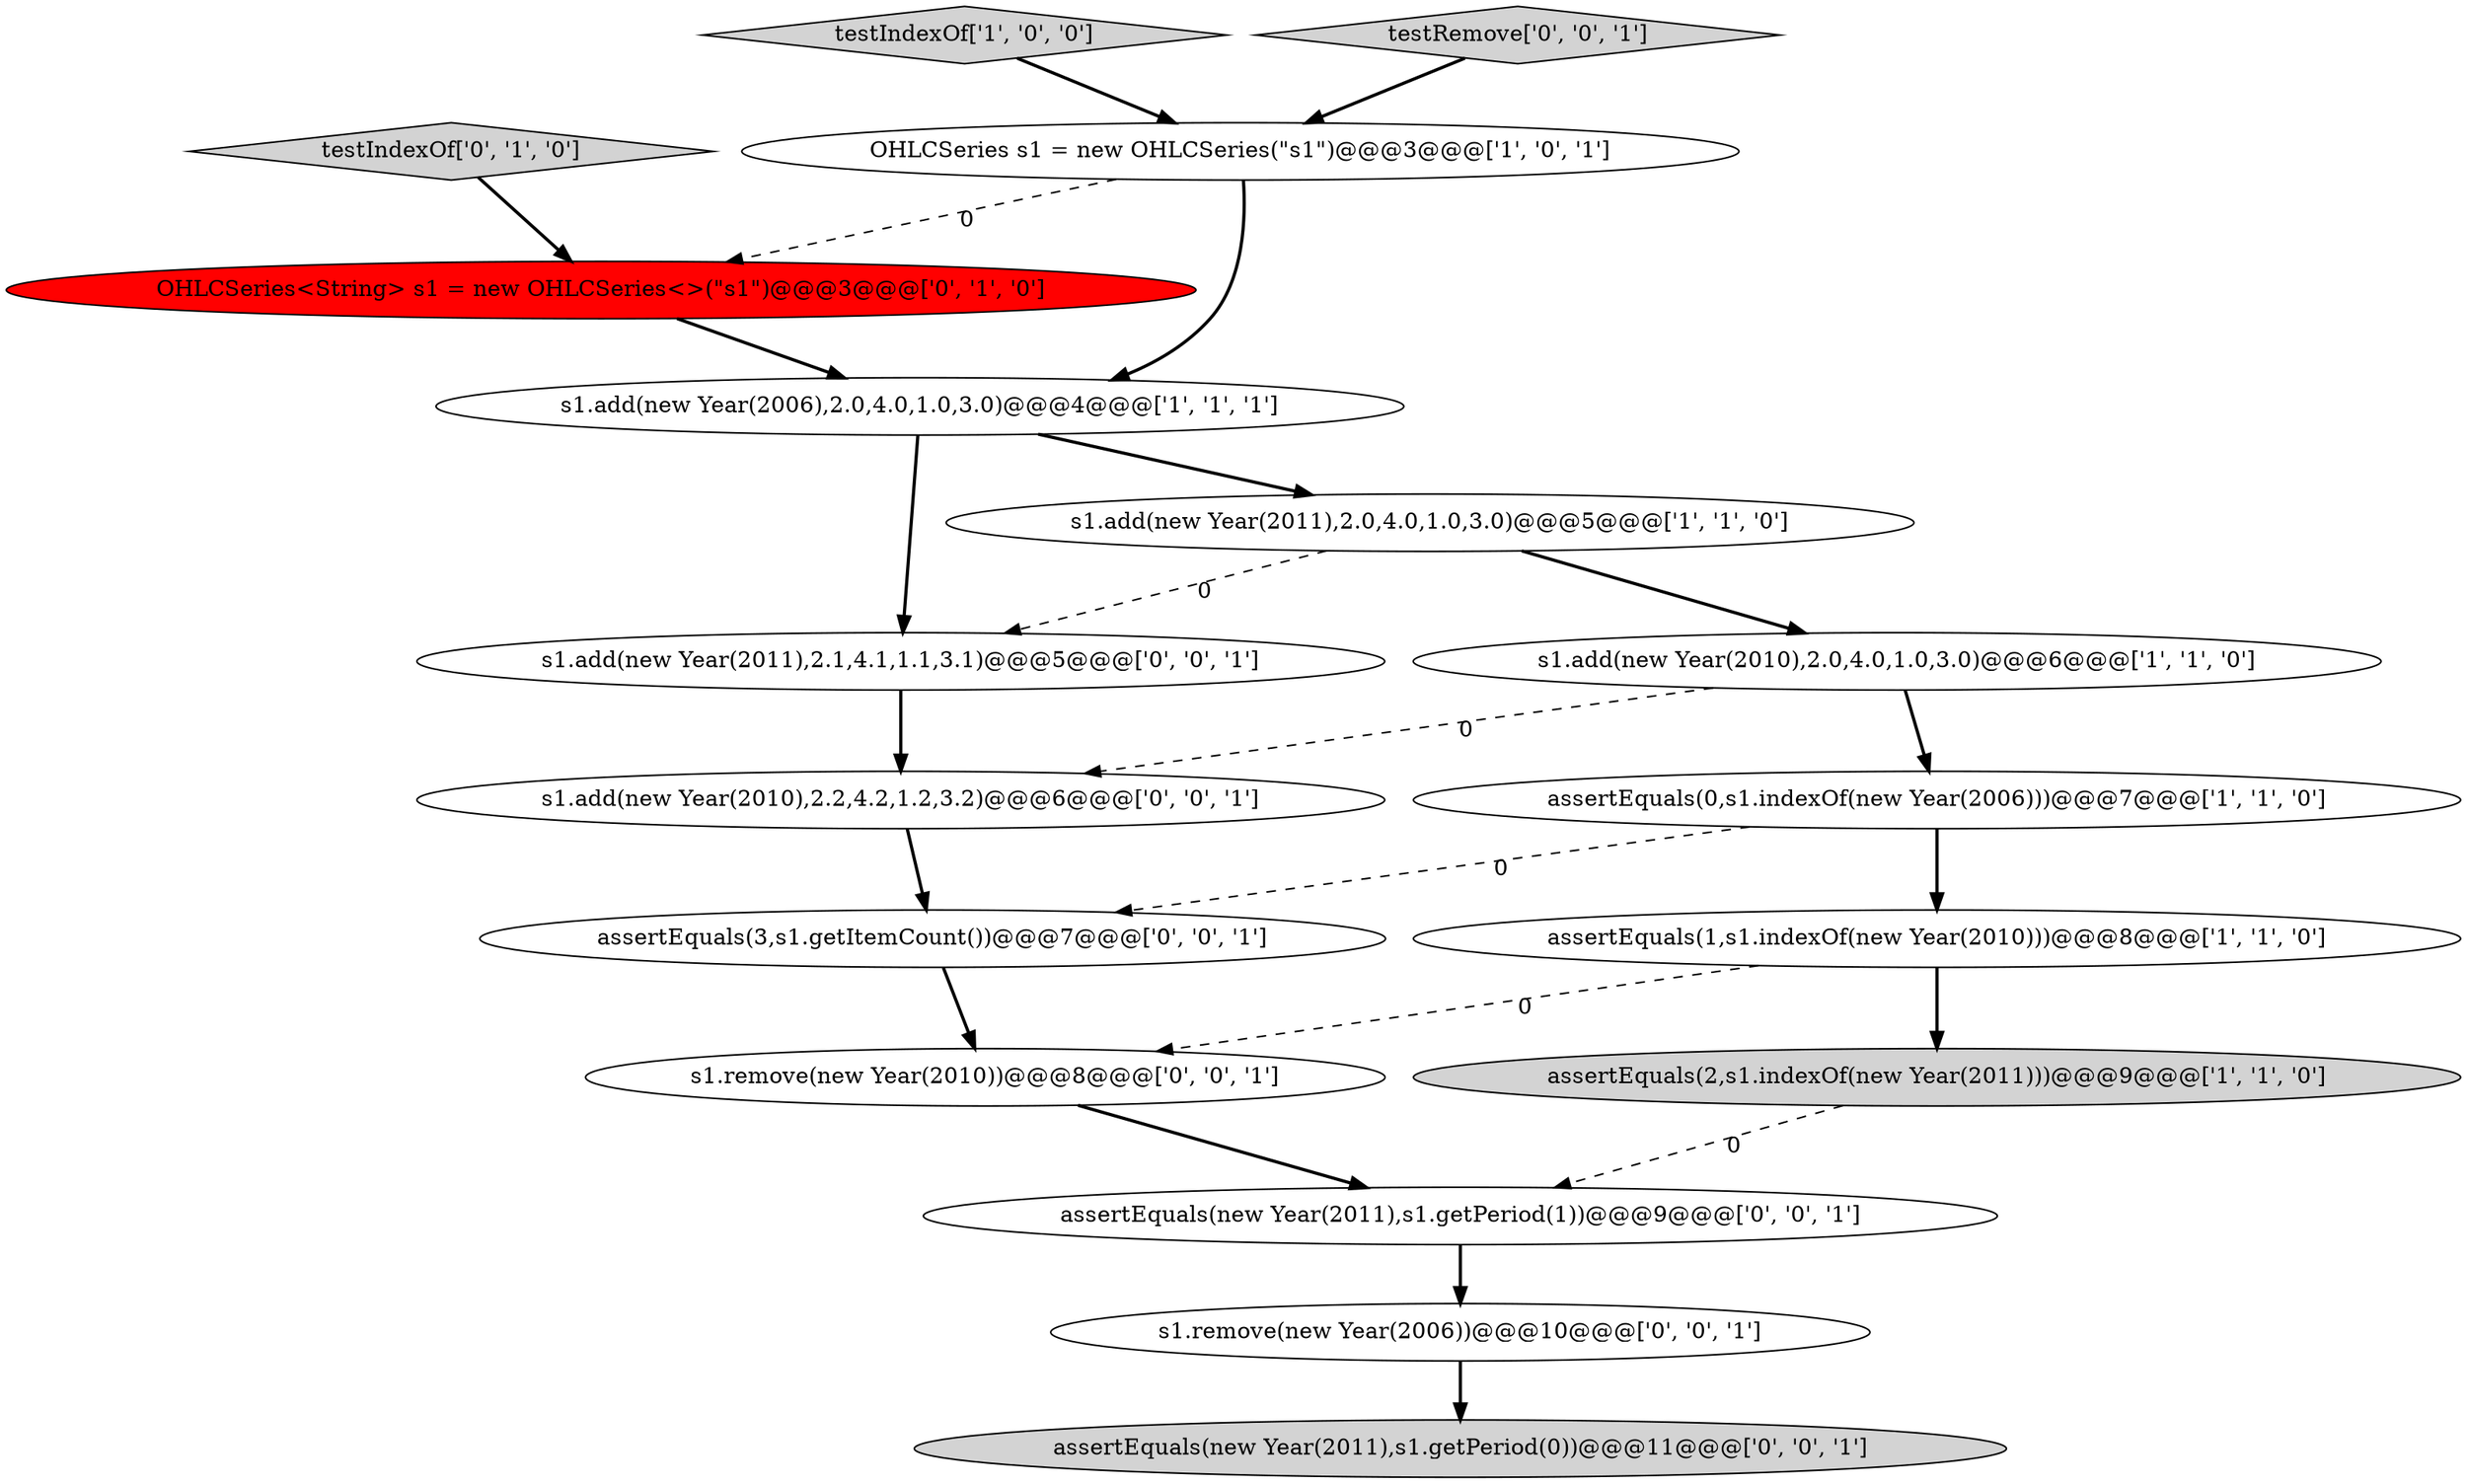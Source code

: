 digraph {
3 [style = filled, label = "s1.add(new Year(2010),2.0,4.0,1.0,3.0)@@@6@@@['1', '1', '0']", fillcolor = white, shape = ellipse image = "AAA0AAABBB1BBB"];
5 [style = filled, label = "assertEquals(1,s1.indexOf(new Year(2010)))@@@8@@@['1', '1', '0']", fillcolor = white, shape = ellipse image = "AAA0AAABBB1BBB"];
10 [style = filled, label = "assertEquals(3,s1.getItemCount())@@@7@@@['0', '0', '1']", fillcolor = white, shape = ellipse image = "AAA0AAABBB3BBB"];
1 [style = filled, label = "assertEquals(2,s1.indexOf(new Year(2011)))@@@9@@@['1', '1', '0']", fillcolor = lightgray, shape = ellipse image = "AAA0AAABBB1BBB"];
11 [style = filled, label = "assertEquals(new Year(2011),s1.getPeriod(1))@@@9@@@['0', '0', '1']", fillcolor = white, shape = ellipse image = "AAA0AAABBB3BBB"];
4 [style = filled, label = "OHLCSeries s1 = new OHLCSeries(\"s1\")@@@3@@@['1', '0', '1']", fillcolor = white, shape = ellipse image = "AAA0AAABBB1BBB"];
6 [style = filled, label = "testIndexOf['1', '0', '0']", fillcolor = lightgray, shape = diamond image = "AAA0AAABBB1BBB"];
9 [style = filled, label = "testIndexOf['0', '1', '0']", fillcolor = lightgray, shape = diamond image = "AAA0AAABBB2BBB"];
16 [style = filled, label = "testRemove['0', '0', '1']", fillcolor = lightgray, shape = diamond image = "AAA0AAABBB3BBB"];
17 [style = filled, label = "s1.remove(new Year(2010))@@@8@@@['0', '0', '1']", fillcolor = white, shape = ellipse image = "AAA0AAABBB3BBB"];
7 [style = filled, label = "assertEquals(0,s1.indexOf(new Year(2006)))@@@7@@@['1', '1', '0']", fillcolor = white, shape = ellipse image = "AAA0AAABBB1BBB"];
14 [style = filled, label = "assertEquals(new Year(2011),s1.getPeriod(0))@@@11@@@['0', '0', '1']", fillcolor = lightgray, shape = ellipse image = "AAA0AAABBB3BBB"];
8 [style = filled, label = "OHLCSeries<String> s1 = new OHLCSeries<>(\"s1\")@@@3@@@['0', '1', '0']", fillcolor = red, shape = ellipse image = "AAA1AAABBB2BBB"];
15 [style = filled, label = "s1.add(new Year(2011),2.1,4.1,1.1,3.1)@@@5@@@['0', '0', '1']", fillcolor = white, shape = ellipse image = "AAA0AAABBB3BBB"];
12 [style = filled, label = "s1.add(new Year(2010),2.2,4.2,1.2,3.2)@@@6@@@['0', '0', '1']", fillcolor = white, shape = ellipse image = "AAA0AAABBB3BBB"];
0 [style = filled, label = "s1.add(new Year(2011),2.0,4.0,1.0,3.0)@@@5@@@['1', '1', '0']", fillcolor = white, shape = ellipse image = "AAA0AAABBB1BBB"];
13 [style = filled, label = "s1.remove(new Year(2006))@@@10@@@['0', '0', '1']", fillcolor = white, shape = ellipse image = "AAA0AAABBB3BBB"];
2 [style = filled, label = "s1.add(new Year(2006),2.0,4.0,1.0,3.0)@@@4@@@['1', '1', '1']", fillcolor = white, shape = ellipse image = "AAA0AAABBB1BBB"];
0->3 [style = bold, label=""];
0->15 [style = dashed, label="0"];
10->17 [style = bold, label=""];
4->2 [style = bold, label=""];
9->8 [style = bold, label=""];
5->1 [style = bold, label=""];
6->4 [style = bold, label=""];
7->5 [style = bold, label=""];
2->0 [style = bold, label=""];
12->10 [style = bold, label=""];
3->12 [style = dashed, label="0"];
5->17 [style = dashed, label="0"];
8->2 [style = bold, label=""];
3->7 [style = bold, label=""];
1->11 [style = dashed, label="0"];
11->13 [style = bold, label=""];
2->15 [style = bold, label=""];
4->8 [style = dashed, label="0"];
7->10 [style = dashed, label="0"];
15->12 [style = bold, label=""];
16->4 [style = bold, label=""];
13->14 [style = bold, label=""];
17->11 [style = bold, label=""];
}
